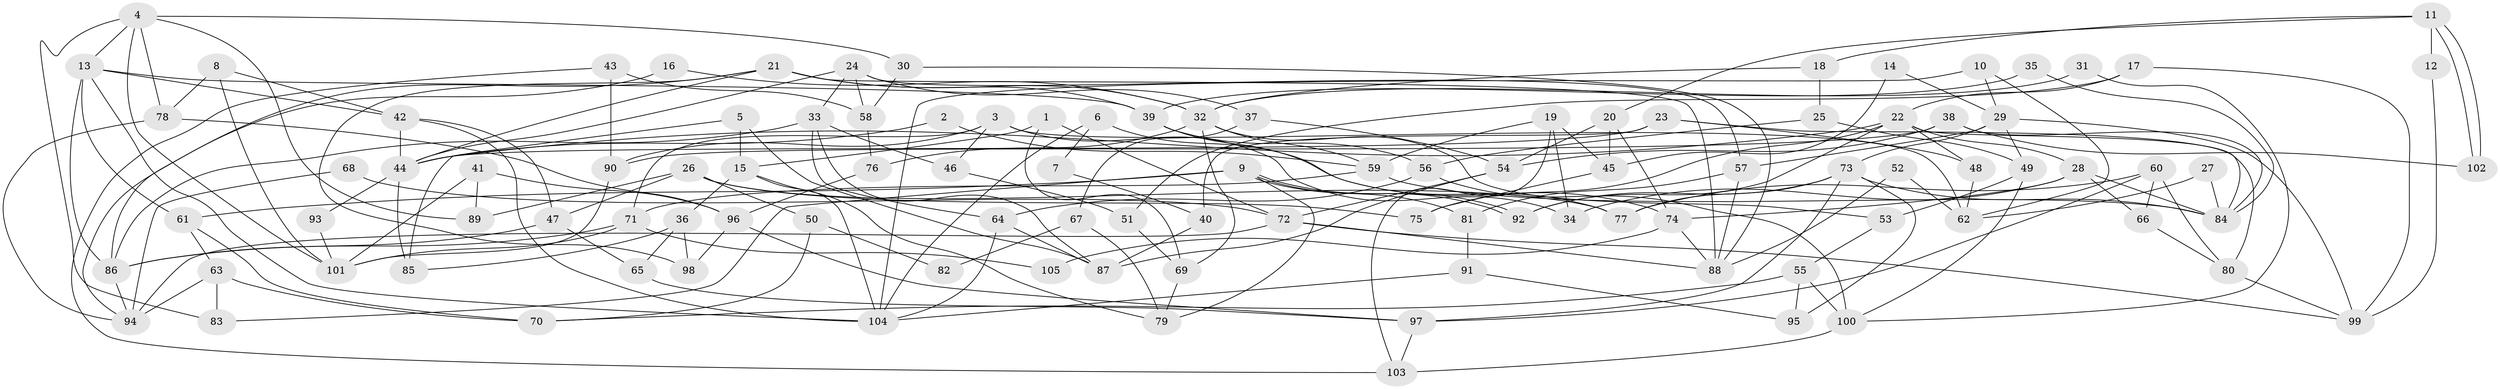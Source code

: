 // coarse degree distribution, {3: 0.208955223880597, 5: 0.13432835820895522, 8: 0.08955223880597014, 7: 0.08955223880597014, 6: 0.1791044776119403, 9: 0.04477611940298507, 2: 0.1044776119402985, 12: 0.014925373134328358, 4: 0.13432835820895522}
// Generated by graph-tools (version 1.1) at 2025/52/02/27/25 19:52:06]
// undirected, 105 vertices, 210 edges
graph export_dot {
graph [start="1"]
  node [color=gray90,style=filled];
  1;
  2;
  3;
  4;
  5;
  6;
  7;
  8;
  9;
  10;
  11;
  12;
  13;
  14;
  15;
  16;
  17;
  18;
  19;
  20;
  21;
  22;
  23;
  24;
  25;
  26;
  27;
  28;
  29;
  30;
  31;
  32;
  33;
  34;
  35;
  36;
  37;
  38;
  39;
  40;
  41;
  42;
  43;
  44;
  45;
  46;
  47;
  48;
  49;
  50;
  51;
  52;
  53;
  54;
  55;
  56;
  57;
  58;
  59;
  60;
  61;
  62;
  63;
  64;
  65;
  66;
  67;
  68;
  69;
  70;
  71;
  72;
  73;
  74;
  75;
  76;
  77;
  78;
  79;
  80;
  81;
  82;
  83;
  84;
  85;
  86;
  87;
  88;
  89;
  90;
  91;
  92;
  93;
  94;
  95;
  96;
  97;
  98;
  99;
  100;
  101;
  102;
  103;
  104;
  105;
  1 -- 15;
  1 -- 69;
  1 -- 72;
  2 -- 59;
  2 -- 44;
  3 -- 34;
  3 -- 71;
  3 -- 46;
  3 -- 62;
  3 -- 90;
  4 -- 30;
  4 -- 101;
  4 -- 13;
  4 -- 78;
  4 -- 83;
  4 -- 89;
  5 -- 87;
  5 -- 85;
  5 -- 15;
  6 -- 74;
  6 -- 104;
  6 -- 7;
  7 -- 40;
  8 -- 78;
  8 -- 42;
  8 -- 101;
  9 -- 61;
  9 -- 92;
  9 -- 92;
  9 -- 79;
  9 -- 81;
  9 -- 83;
  10 -- 104;
  10 -- 29;
  10 -- 62;
  11 -- 18;
  11 -- 102;
  11 -- 102;
  11 -- 12;
  11 -- 20;
  12 -- 99;
  13 -- 104;
  13 -- 39;
  13 -- 42;
  13 -- 61;
  13 -- 86;
  14 -- 29;
  14 -- 45;
  15 -- 36;
  15 -- 79;
  15 -- 104;
  16 -- 32;
  16 -- 86;
  17 -- 51;
  17 -- 22;
  17 -- 99;
  18 -- 32;
  18 -- 25;
  19 -- 59;
  19 -- 103;
  19 -- 34;
  19 -- 45;
  20 -- 45;
  20 -- 54;
  20 -- 74;
  21 -- 94;
  21 -- 88;
  21 -- 32;
  21 -- 39;
  21 -- 44;
  21 -- 98;
  22 -- 44;
  22 -- 84;
  22 -- 28;
  22 -- 48;
  22 -- 75;
  22 -- 92;
  23 -- 48;
  23 -- 44;
  23 -- 40;
  23 -- 80;
  24 -- 44;
  24 -- 33;
  24 -- 37;
  24 -- 57;
  24 -- 58;
  25 -- 56;
  25 -- 49;
  26 -- 77;
  26 -- 89;
  26 -- 47;
  26 -- 50;
  26 -- 75;
  27 -- 84;
  27 -- 62;
  28 -- 74;
  28 -- 34;
  28 -- 66;
  28 -- 84;
  29 -- 73;
  29 -- 99;
  29 -- 49;
  29 -- 57;
  30 -- 58;
  30 -- 88;
  31 -- 100;
  31 -- 32;
  32 -- 59;
  32 -- 53;
  32 -- 69;
  32 -- 76;
  33 -- 87;
  33 -- 64;
  33 -- 46;
  33 -- 86;
  35 -- 84;
  35 -- 39;
  36 -- 98;
  36 -- 65;
  36 -- 85;
  37 -- 54;
  37 -- 67;
  38 -- 84;
  38 -- 54;
  38 -- 90;
  38 -- 102;
  39 -- 56;
  39 -- 77;
  40 -- 87;
  41 -- 96;
  41 -- 101;
  41 -- 89;
  42 -- 47;
  42 -- 44;
  42 -- 104;
  43 -- 90;
  43 -- 103;
  43 -- 58;
  44 -- 85;
  44 -- 93;
  45 -- 75;
  46 -- 51;
  47 -- 86;
  47 -- 65;
  48 -- 62;
  49 -- 53;
  49 -- 100;
  50 -- 70;
  50 -- 82;
  51 -- 69;
  52 -- 62;
  52 -- 88;
  53 -- 55;
  54 -- 72;
  54 -- 87;
  55 -- 70;
  55 -- 95;
  55 -- 100;
  56 -- 100;
  56 -- 64;
  57 -- 81;
  57 -- 88;
  58 -- 76;
  59 -- 84;
  59 -- 71;
  60 -- 97;
  60 -- 66;
  60 -- 77;
  60 -- 80;
  61 -- 63;
  61 -- 70;
  63 -- 83;
  63 -- 94;
  63 -- 70;
  64 -- 104;
  64 -- 87;
  65 -- 97;
  66 -- 80;
  67 -- 79;
  67 -- 82;
  68 -- 94;
  68 -- 72;
  69 -- 79;
  71 -- 86;
  71 -- 101;
  71 -- 105;
  72 -- 99;
  72 -- 88;
  72 -- 94;
  73 -- 77;
  73 -- 92;
  73 -- 84;
  73 -- 95;
  73 -- 97;
  74 -- 88;
  74 -- 105;
  76 -- 96;
  78 -- 94;
  78 -- 96;
  80 -- 99;
  81 -- 91;
  86 -- 94;
  90 -- 101;
  91 -- 104;
  91 -- 95;
  93 -- 101;
  96 -- 97;
  96 -- 98;
  97 -- 103;
  100 -- 103;
}
